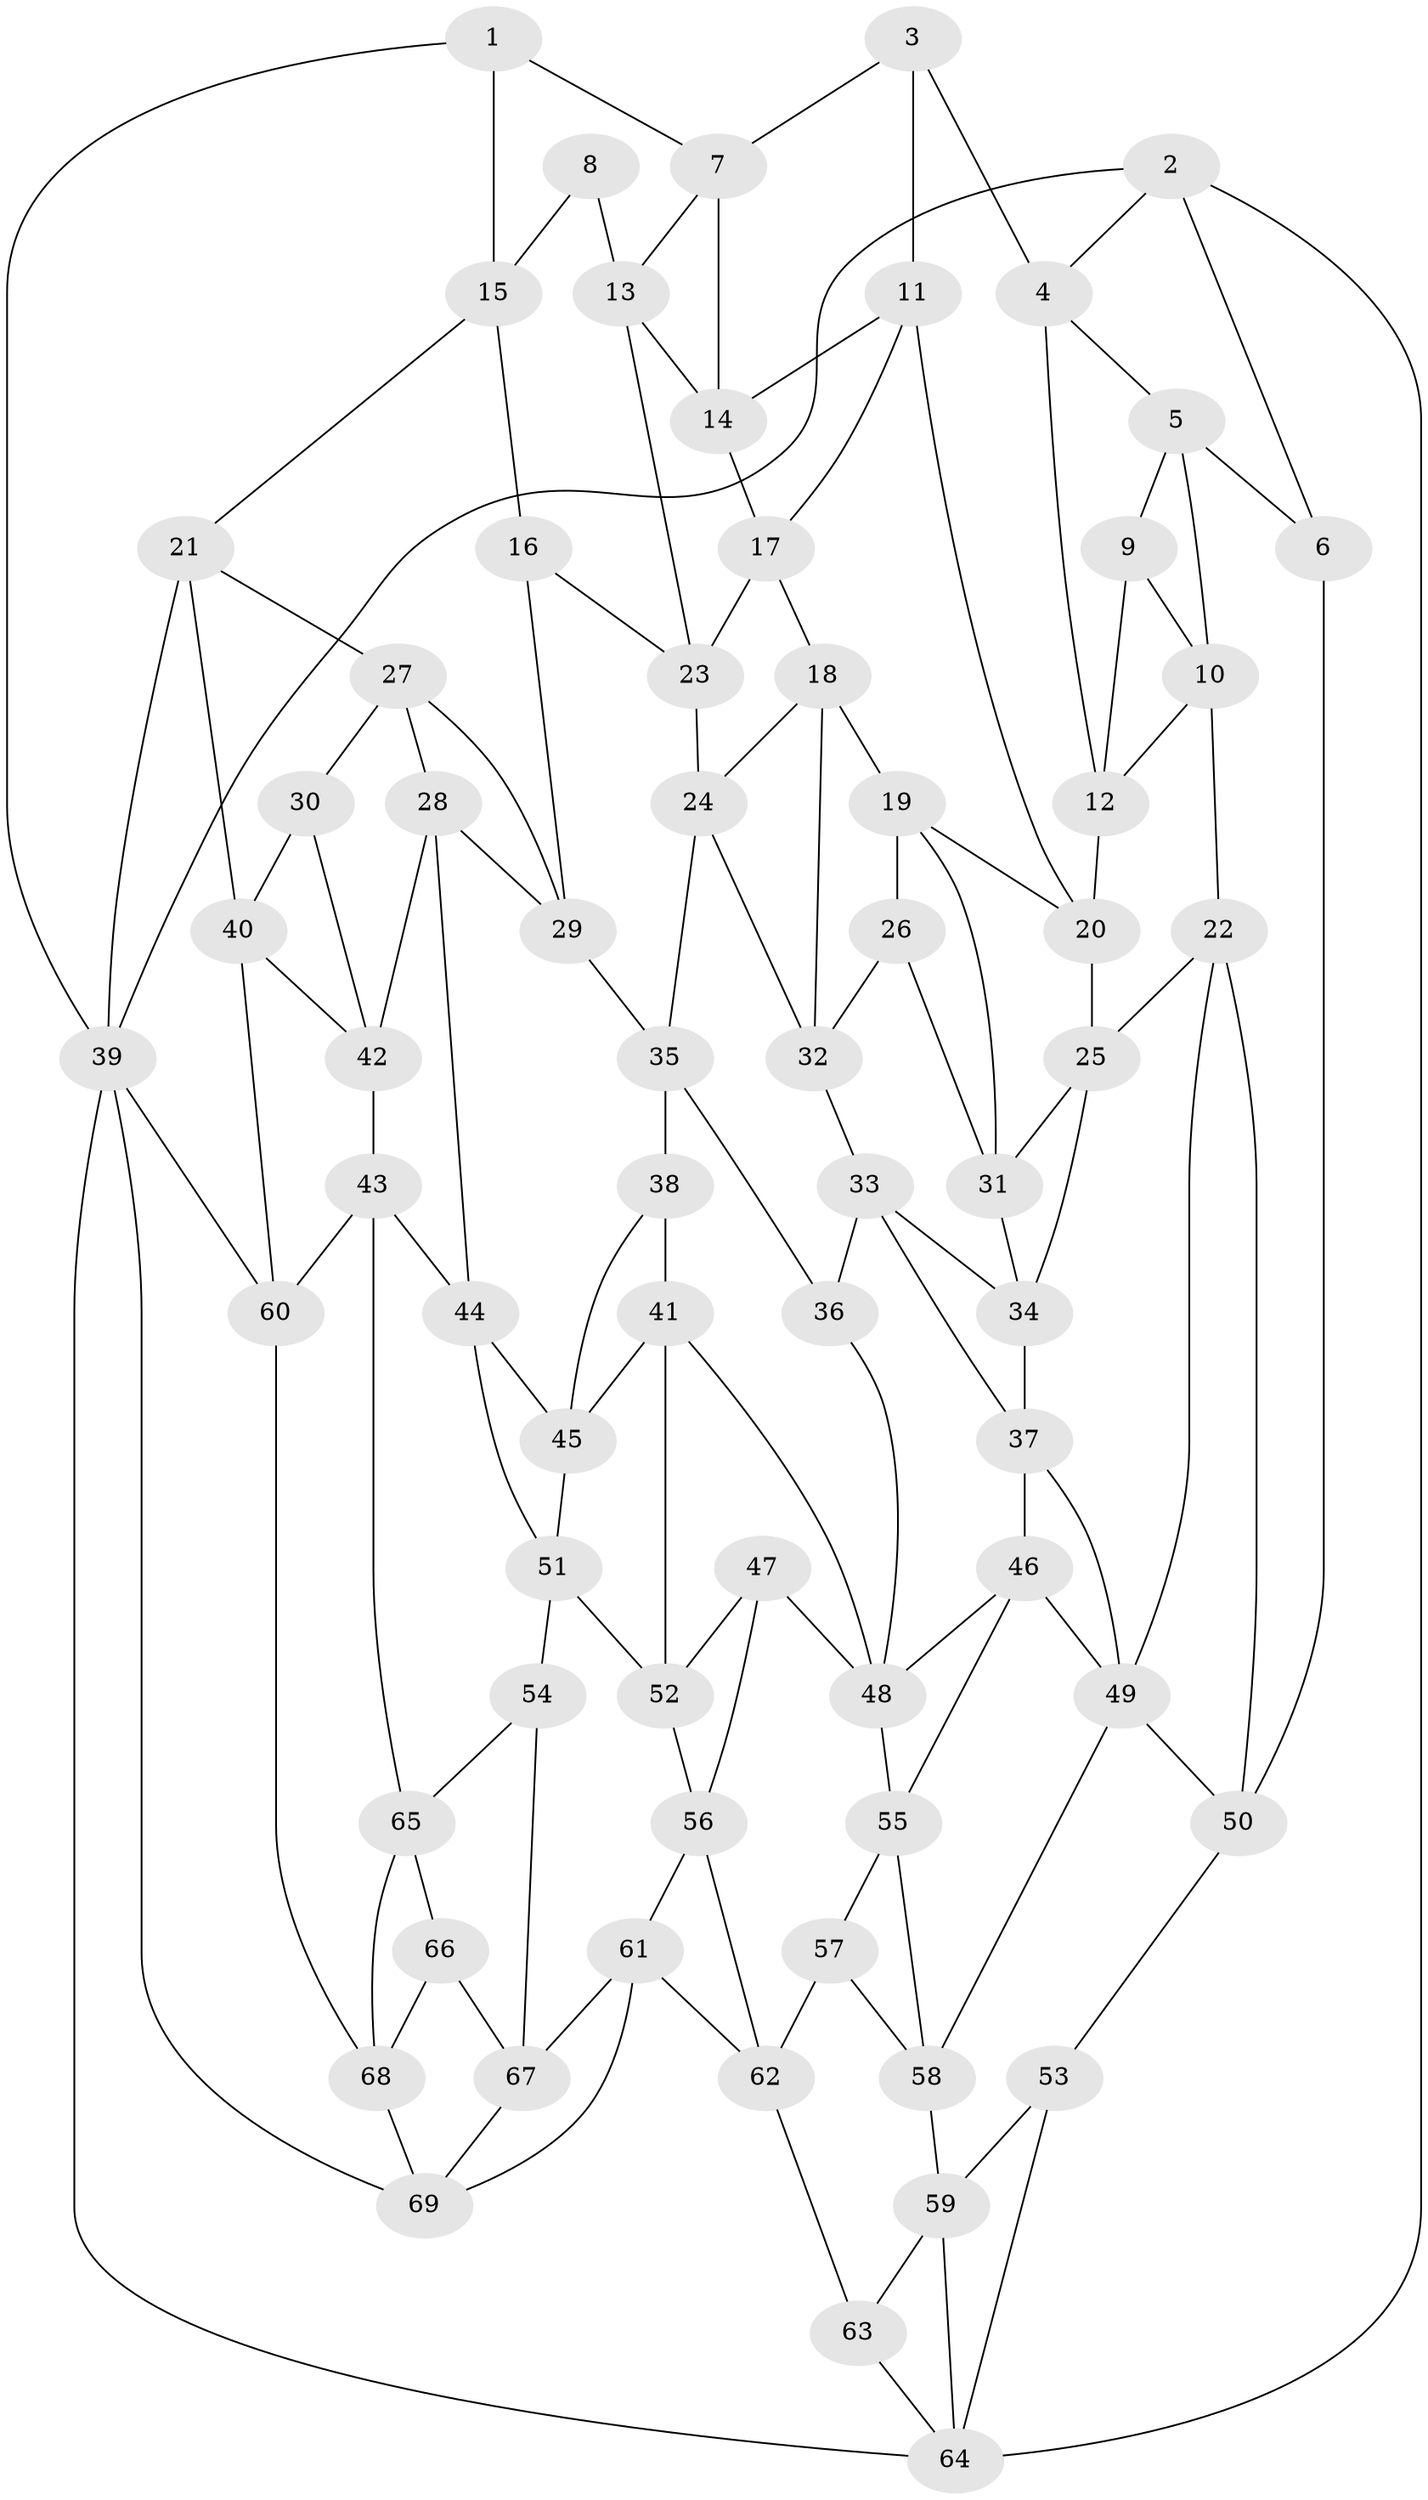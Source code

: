 // original degree distribution, {3: 0.021739130434782608, 5: 0.5434782608695652, 4: 0.21739130434782608, 6: 0.21739130434782608}
// Generated by graph-tools (version 1.1) at 2025/51/03/09/25 03:51:10]
// undirected, 69 vertices, 132 edges
graph export_dot {
graph [start="1"]
  node [color=gray90,style=filled];
  1;
  2;
  3;
  4;
  5;
  6;
  7;
  8;
  9;
  10;
  11;
  12;
  13;
  14;
  15;
  16;
  17;
  18;
  19;
  20;
  21;
  22;
  23;
  24;
  25;
  26;
  27;
  28;
  29;
  30;
  31;
  32;
  33;
  34;
  35;
  36;
  37;
  38;
  39;
  40;
  41;
  42;
  43;
  44;
  45;
  46;
  47;
  48;
  49;
  50;
  51;
  52;
  53;
  54;
  55;
  56;
  57;
  58;
  59;
  60;
  61;
  62;
  63;
  64;
  65;
  66;
  67;
  68;
  69;
  1 -- 7 [weight=1.0];
  1 -- 15 [weight=1.0];
  1 -- 39 [weight=1.0];
  2 -- 4 [weight=1.0];
  2 -- 6 [weight=1.0];
  2 -- 39 [weight=1.0];
  2 -- 64 [weight=1.0];
  3 -- 4 [weight=1.0];
  3 -- 7 [weight=1.0];
  3 -- 11 [weight=1.0];
  4 -- 5 [weight=1.0];
  4 -- 12 [weight=1.0];
  5 -- 6 [weight=1.0];
  5 -- 9 [weight=1.0];
  5 -- 10 [weight=1.0];
  6 -- 50 [weight=1.0];
  7 -- 13 [weight=1.0];
  7 -- 14 [weight=1.0];
  8 -- 13 [weight=1.0];
  8 -- 15 [weight=1.0];
  9 -- 10 [weight=1.0];
  9 -- 12 [weight=1.0];
  10 -- 12 [weight=1.0];
  10 -- 22 [weight=1.0];
  11 -- 14 [weight=1.0];
  11 -- 17 [weight=1.0];
  11 -- 20 [weight=1.0];
  12 -- 20 [weight=1.0];
  13 -- 14 [weight=1.0];
  13 -- 23 [weight=1.0];
  14 -- 17 [weight=1.0];
  15 -- 16 [weight=1.0];
  15 -- 21 [weight=1.0];
  16 -- 23 [weight=1.0];
  16 -- 29 [weight=1.0];
  17 -- 18 [weight=1.0];
  17 -- 23 [weight=1.0];
  18 -- 19 [weight=1.0];
  18 -- 24 [weight=1.0];
  18 -- 32 [weight=1.0];
  19 -- 20 [weight=1.0];
  19 -- 26 [weight=1.0];
  19 -- 31 [weight=1.0];
  20 -- 25 [weight=1.0];
  21 -- 27 [weight=1.0];
  21 -- 39 [weight=1.0];
  21 -- 40 [weight=1.0];
  22 -- 25 [weight=1.0];
  22 -- 49 [weight=1.0];
  22 -- 50 [weight=1.0];
  23 -- 24 [weight=1.0];
  24 -- 32 [weight=1.0];
  24 -- 35 [weight=1.0];
  25 -- 31 [weight=1.0];
  25 -- 34 [weight=1.0];
  26 -- 31 [weight=1.0];
  26 -- 32 [weight=1.0];
  27 -- 28 [weight=1.0];
  27 -- 29 [weight=1.0];
  27 -- 30 [weight=1.0];
  28 -- 29 [weight=1.0];
  28 -- 42 [weight=1.0];
  28 -- 44 [weight=1.0];
  29 -- 35 [weight=1.0];
  30 -- 40 [weight=1.0];
  30 -- 42 [weight=1.0];
  31 -- 34 [weight=1.0];
  32 -- 33 [weight=1.0];
  33 -- 34 [weight=1.0];
  33 -- 36 [weight=1.0];
  33 -- 37 [weight=1.0];
  34 -- 37 [weight=1.0];
  35 -- 36 [weight=1.0];
  35 -- 38 [weight=1.0];
  36 -- 48 [weight=1.0];
  37 -- 46 [weight=1.0];
  37 -- 49 [weight=1.0];
  38 -- 41 [weight=1.0];
  38 -- 45 [weight=1.0];
  39 -- 60 [weight=1.0];
  39 -- 64 [weight=1.0];
  39 -- 69 [weight=1.0];
  40 -- 42 [weight=1.0];
  40 -- 60 [weight=1.0];
  41 -- 45 [weight=1.0];
  41 -- 48 [weight=1.0];
  41 -- 52 [weight=1.0];
  42 -- 43 [weight=1.0];
  43 -- 44 [weight=1.0];
  43 -- 60 [weight=1.0];
  43 -- 65 [weight=1.0];
  44 -- 45 [weight=1.0];
  44 -- 51 [weight=1.0];
  45 -- 51 [weight=1.0];
  46 -- 48 [weight=1.0];
  46 -- 49 [weight=1.0];
  46 -- 55 [weight=1.0];
  47 -- 48 [weight=2.0];
  47 -- 52 [weight=1.0];
  47 -- 56 [weight=1.0];
  48 -- 55 [weight=1.0];
  49 -- 50 [weight=1.0];
  49 -- 58 [weight=1.0];
  50 -- 53 [weight=1.0];
  51 -- 52 [weight=1.0];
  51 -- 54 [weight=1.0];
  52 -- 56 [weight=1.0];
  53 -- 59 [weight=1.0];
  53 -- 64 [weight=1.0];
  54 -- 65 [weight=1.0];
  54 -- 67 [weight=1.0];
  55 -- 57 [weight=1.0];
  55 -- 58 [weight=1.0];
  56 -- 61 [weight=1.0];
  56 -- 62 [weight=1.0];
  57 -- 58 [weight=1.0];
  57 -- 62 [weight=1.0];
  58 -- 59 [weight=1.0];
  59 -- 63 [weight=1.0];
  59 -- 64 [weight=1.0];
  60 -- 68 [weight=1.0];
  61 -- 62 [weight=1.0];
  61 -- 67 [weight=1.0];
  61 -- 69 [weight=1.0];
  62 -- 63 [weight=1.0];
  63 -- 64 [weight=1.0];
  65 -- 66 [weight=1.0];
  65 -- 68 [weight=1.0];
  66 -- 67 [weight=1.0];
  66 -- 68 [weight=1.0];
  67 -- 69 [weight=1.0];
  68 -- 69 [weight=1.0];
}
